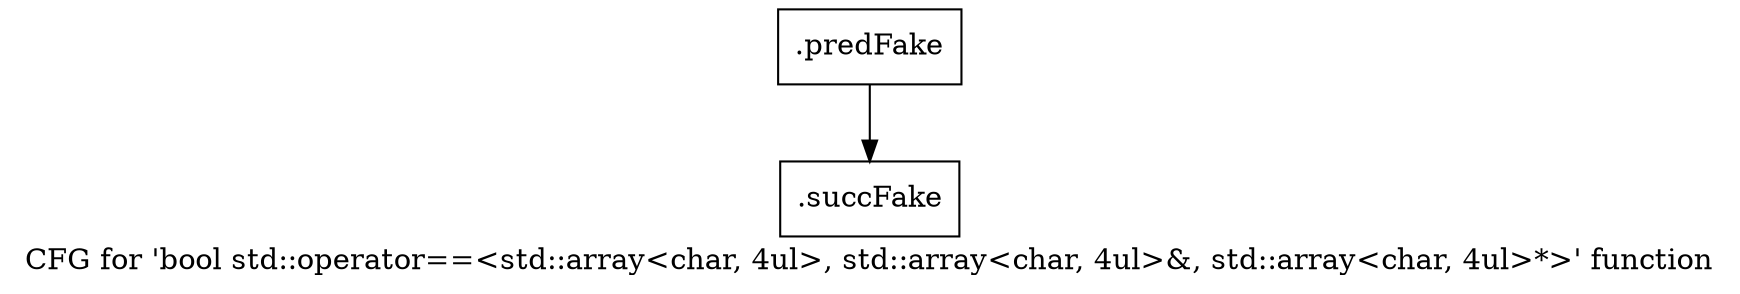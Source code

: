 digraph "CFG for 'bool std::operator==\<std::array\<char, 4ul\>, std::array\<char, 4ul\>&, std::array\<char, 4ul\>*\>' function" {
	label="CFG for 'bool std::operator==\<std::array\<char, 4ul\>, std::array\<char, 4ul\>&, std::array\<char, 4ul\>*\>' function";

	Node0x58ebe30 [shape=record,filename="",linenumber="",label="{.predFake}"];
	Node0x58ebe30 -> Node0x60f5080[ callList="" memoryops="" filename="/mnt/xilinx/Vitis_HLS/2021.2/tps/lnx64/gcc-6.2.0/lib/gcc/x86_64-pc-linux-gnu/6.2.0/../../../../include/c++/6.2.0/bits/stl_deque.h" execusionnum="848"];
	Node0x60f5080 [shape=record,filename="/mnt/xilinx/Vitis_HLS/2021.2/tps/lnx64/gcc-6.2.0/lib/gcc/x86_64-pc-linux-gnu/6.2.0/../../../../include/c++/6.2.0/bits/stl_deque.h",linenumber="267",label="{.succFake}"];
}
